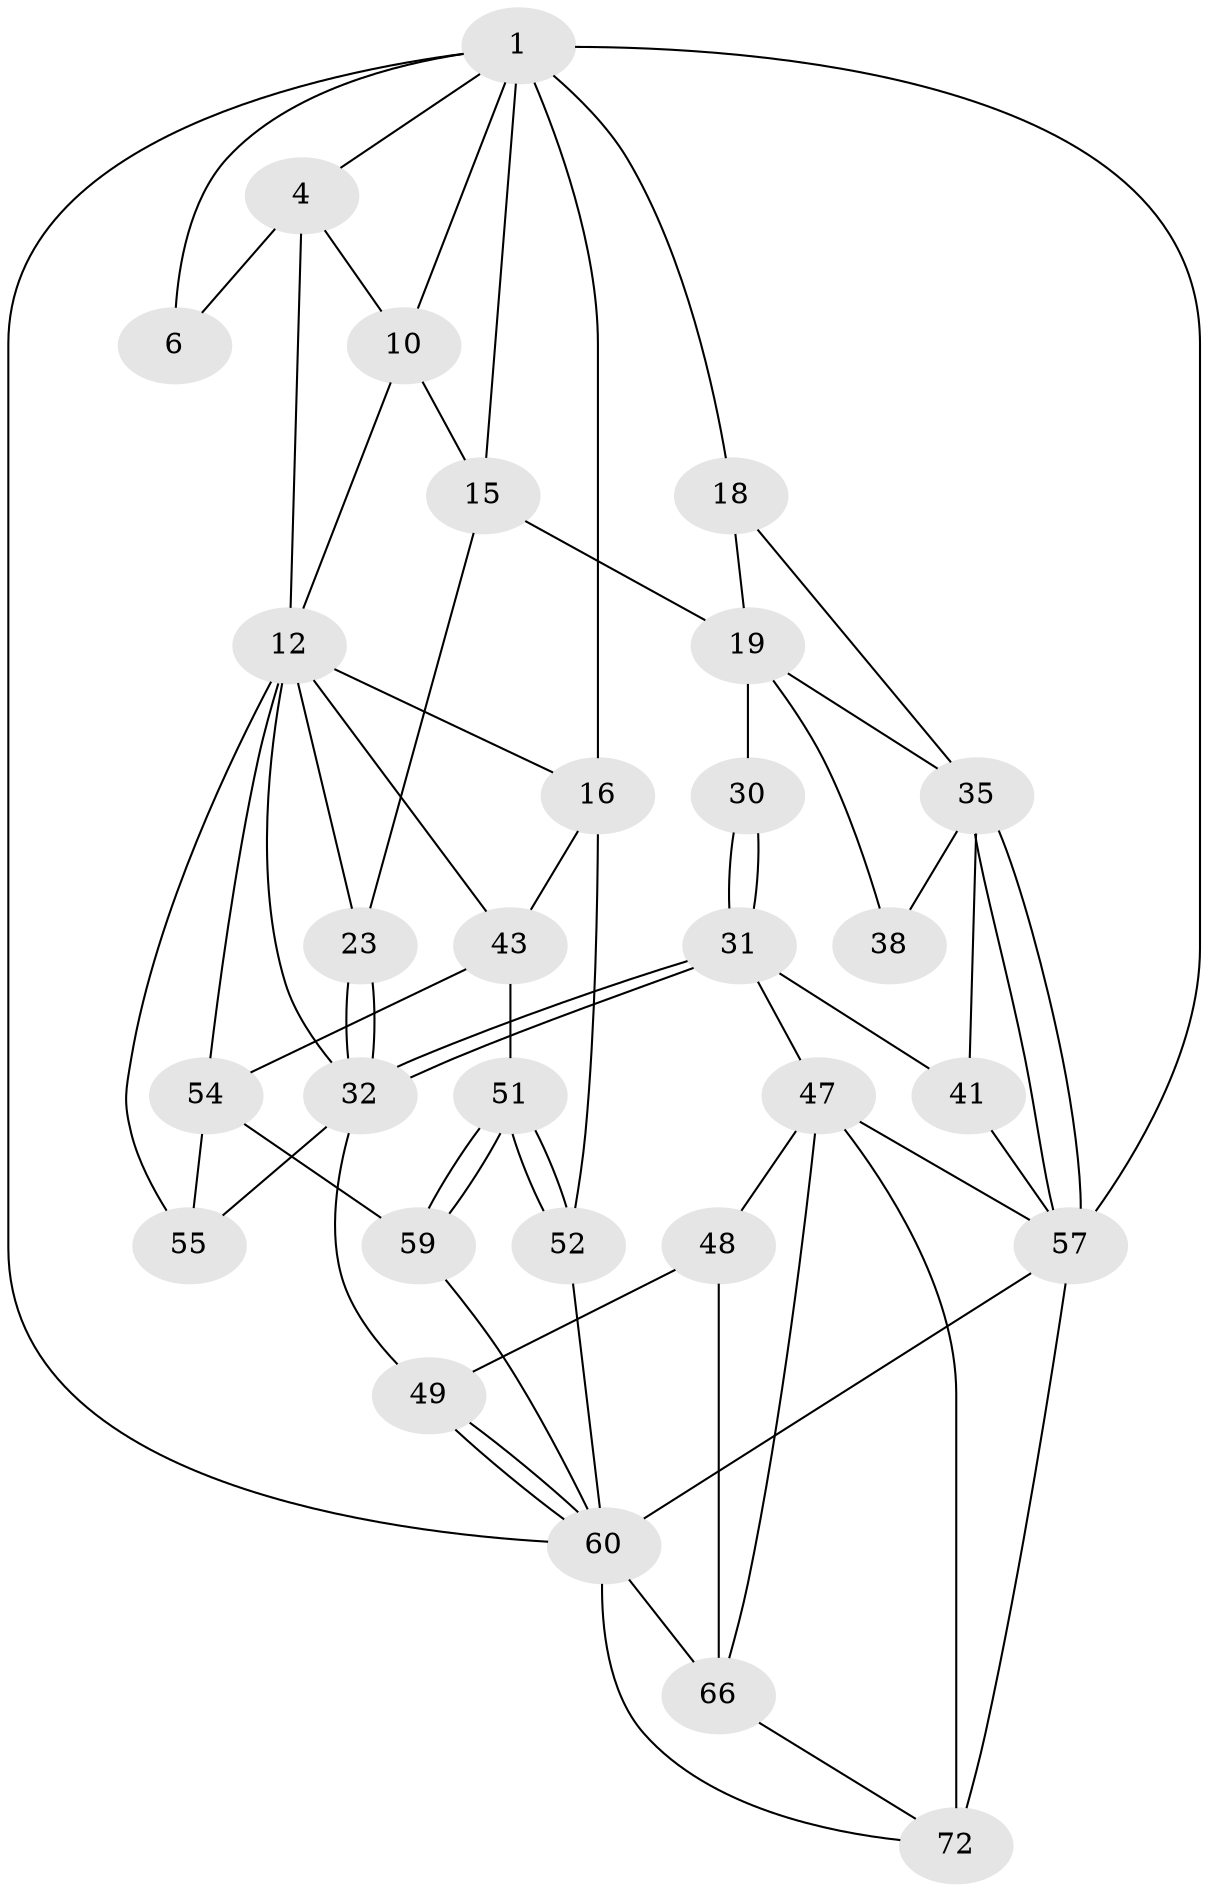 // original degree distribution, {3: 0.02702702702702703, 5: 0.5135135135135135, 6: 0.21621621621621623, 4: 0.24324324324324326}
// Generated by graph-tools (version 1.1) at 2025/21/03/04/25 18:21:08]
// undirected, 29 vertices, 66 edges
graph export_dot {
graph [start="1"]
  node [color=gray90,style=filled];
  1 [pos="+0.8498519233040178+0",super="+2+7"];
  4 [pos="+0.12926108049628401+0",super="+5"];
  6 [pos="+0.5846466185683339+0"];
  10 [pos="+0.40989497221875454+0.04656582370841663",super="+11"];
  12 [pos="+0.28077644394038076+0.23035441872282097",super="+13+25"];
  15 [pos="+0.514552773046883+0.2258911116344932",super="+21"];
  16 [pos="+0+0.3184028391969742",super="+17+27"];
  18 [pos="+0.8307824872486548+0.2811754443135308",super="+22"];
  19 [pos="+0.8273131257880444+0.2859966368075247",super="+20+33"];
  23 [pos="+0.4998378049097653+0.414832624442439",super="+24"];
  30 [pos="+0.6526057017872392+0.5971288189885129"];
  31 [pos="+0.6446059989444369+0.6194332914987136",super="+42"];
  32 [pos="+0.5615426510068425+0.5253592282896395",super="+39"];
  35 [pos="+1+0.6125604557249591",super="+36"];
  38 [pos="+0.8524746481555513+0.4423324386325615"];
  41 [pos="+0.8283872165157605+0.6006521650848037"];
  43 [pos="+0.07803390521601308+0.6360176653433519",super="+50"];
  47 [pos="+0.6249014877736717+0.6886664932808481",super="+63"];
  48 [pos="+0.5529883983136356+0.7129260352263523"];
  49 [pos="+0.4043883183744347+0.7106468077849308"];
  51 [pos="+0+0.7567168742574765"];
  52 [pos="+0+0.8646232482415864"];
  54 [pos="+0.17175689162274502+0.6593302355548426",super="+56"];
  55 [pos="+0.21513983412934667+0.6838631021027983"];
  57 [pos="+1+0.7109087324489439",super="+58+62"];
  59 [pos="+0.19028013449707673+0.7556421800297911"];
  60 [pos="+0.37895399870012403+0.7511180566090407",super="+68+61"];
  66 [pos="+0.5468097911773573+0.9074877120240965",super="+67+71"];
  72 [pos="+0.38966320652126796+0.9891918724688638",super="+73"];
  1 -- 4;
  1 -- 18 [weight=2];
  1 -- 6;
  1 -- 10;
  1 -- 15;
  1 -- 57;
  1 -- 16;
  1 -- 60;
  4 -- 10;
  4 -- 6;
  4 -- 12;
  10 -- 12;
  10 -- 15;
  12 -- 16 [weight=2];
  12 -- 32;
  12 -- 55;
  12 -- 54;
  12 -- 23;
  12 -- 43;
  15 -- 23;
  15 -- 19;
  16 -- 52;
  16 -- 43;
  18 -- 19;
  18 -- 35;
  19 -- 30 [weight=2];
  19 -- 38;
  19 -- 35;
  23 -- 32 [weight=2];
  23 -- 32;
  30 -- 31;
  30 -- 31;
  31 -- 32;
  31 -- 32;
  31 -- 41;
  31 -- 47;
  32 -- 49;
  32 -- 55;
  35 -- 57;
  35 -- 57;
  35 -- 41;
  35 -- 38 [weight=2];
  41 -- 57;
  43 -- 51;
  43 -- 54;
  47 -- 48;
  47 -- 66;
  47 -- 72 [weight=2];
  47 -- 57;
  48 -- 49;
  48 -- 66;
  49 -- 60;
  49 -- 60;
  51 -- 52;
  51 -- 52;
  51 -- 59;
  51 -- 59;
  52 -- 60;
  54 -- 59;
  54 -- 55;
  57 -- 72;
  57 -- 60;
  59 -- 60;
  60 -- 66 [weight=2];
  60 -- 72;
  66 -- 72;
}
